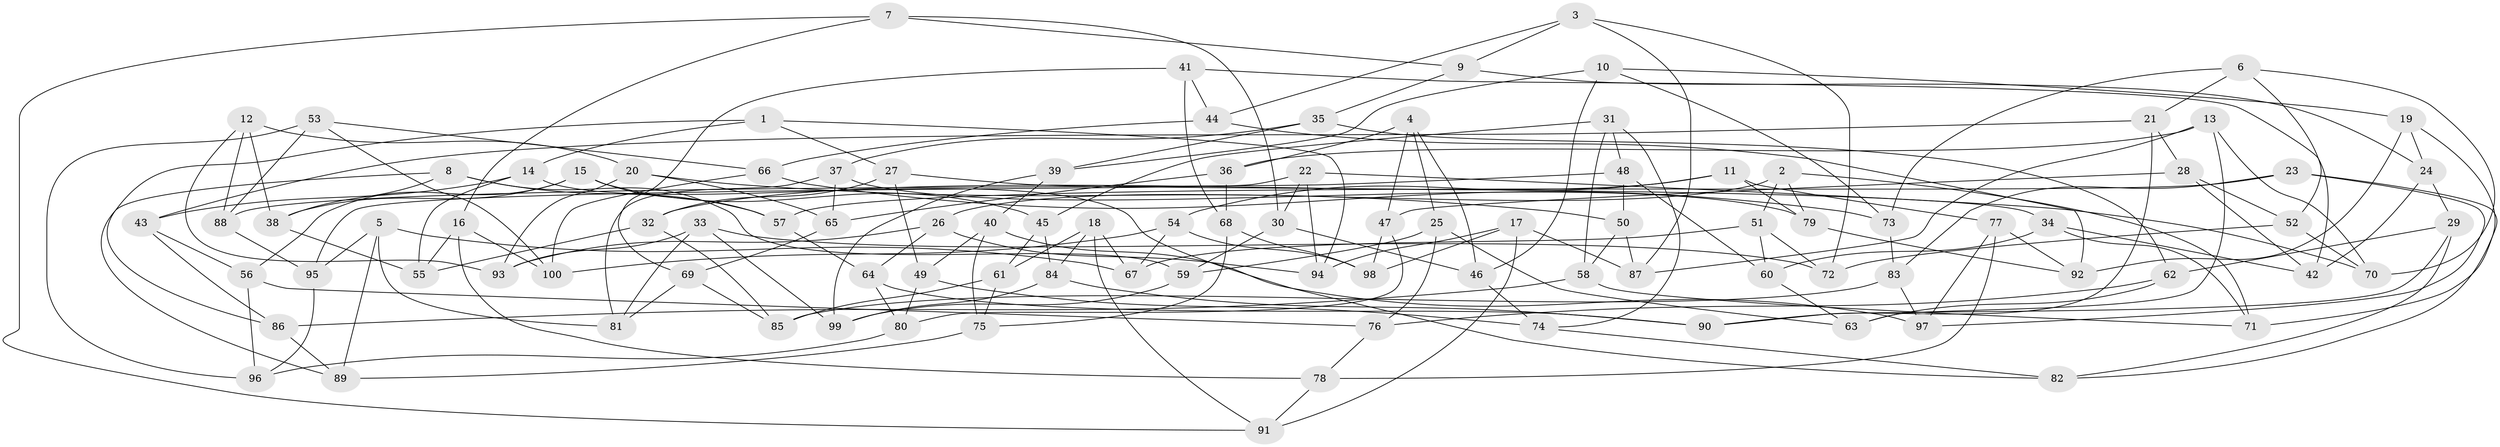 // Generated by graph-tools (version 1.1) at 2025/11/02/21/25 10:11:16]
// undirected, 100 vertices, 200 edges
graph export_dot {
graph [start="1"]
  node [color=gray90,style=filled];
  1;
  2;
  3;
  4;
  5;
  6;
  7;
  8;
  9;
  10;
  11;
  12;
  13;
  14;
  15;
  16;
  17;
  18;
  19;
  20;
  21;
  22;
  23;
  24;
  25;
  26;
  27;
  28;
  29;
  30;
  31;
  32;
  33;
  34;
  35;
  36;
  37;
  38;
  39;
  40;
  41;
  42;
  43;
  44;
  45;
  46;
  47;
  48;
  49;
  50;
  51;
  52;
  53;
  54;
  55;
  56;
  57;
  58;
  59;
  60;
  61;
  62;
  63;
  64;
  65;
  66;
  67;
  68;
  69;
  70;
  71;
  72;
  73;
  74;
  75;
  76;
  77;
  78;
  79;
  80;
  81;
  82;
  83;
  84;
  85;
  86;
  87;
  88;
  89;
  90;
  91;
  92;
  93;
  94;
  95;
  96;
  97;
  98;
  99;
  100;
  1 -- 86;
  1 -- 94;
  1 -- 27;
  1 -- 14;
  2 -- 26;
  2 -- 79;
  2 -- 71;
  2 -- 51;
  3 -- 72;
  3 -- 44;
  3 -- 87;
  3 -- 9;
  4 -- 47;
  4 -- 46;
  4 -- 36;
  4 -- 25;
  5 -- 81;
  5 -- 67;
  5 -- 95;
  5 -- 89;
  6 -- 21;
  6 -- 52;
  6 -- 73;
  6 -- 70;
  7 -- 9;
  7 -- 30;
  7 -- 16;
  7 -- 91;
  8 -- 59;
  8 -- 89;
  8 -- 57;
  8 -- 38;
  9 -- 35;
  9 -- 24;
  10 -- 39;
  10 -- 46;
  10 -- 19;
  10 -- 73;
  11 -- 77;
  11 -- 54;
  11 -- 79;
  11 -- 32;
  12 -- 93;
  12 -- 20;
  12 -- 38;
  12 -- 88;
  13 -- 36;
  13 -- 87;
  13 -- 70;
  13 -- 63;
  14 -- 55;
  14 -- 43;
  14 -- 82;
  15 -- 57;
  15 -- 56;
  15 -- 45;
  15 -- 38;
  16 -- 78;
  16 -- 100;
  16 -- 55;
  17 -- 91;
  17 -- 94;
  17 -- 87;
  17 -- 98;
  18 -- 61;
  18 -- 91;
  18 -- 67;
  18 -- 84;
  19 -- 24;
  19 -- 71;
  19 -- 92;
  20 -- 93;
  20 -- 65;
  20 -- 50;
  21 -- 43;
  21 -- 28;
  21 -- 90;
  22 -- 95;
  22 -- 70;
  22 -- 30;
  22 -- 94;
  23 -- 57;
  23 -- 82;
  23 -- 83;
  23 -- 97;
  24 -- 29;
  24 -- 42;
  25 -- 59;
  25 -- 76;
  25 -- 63;
  26 -- 93;
  26 -- 64;
  26 -- 94;
  27 -- 49;
  27 -- 34;
  27 -- 32;
  28 -- 52;
  28 -- 47;
  28 -- 42;
  29 -- 82;
  29 -- 90;
  29 -- 62;
  30 -- 59;
  30 -- 46;
  31 -- 45;
  31 -- 74;
  31 -- 58;
  31 -- 48;
  32 -- 85;
  32 -- 55;
  33 -- 93;
  33 -- 81;
  33 -- 99;
  33 -- 72;
  34 -- 60;
  34 -- 42;
  34 -- 71;
  35 -- 62;
  35 -- 39;
  35 -- 37;
  36 -- 68;
  36 -- 65;
  37 -- 81;
  37 -- 79;
  37 -- 65;
  38 -- 55;
  39 -- 40;
  39 -- 99;
  40 -- 49;
  40 -- 97;
  40 -- 75;
  41 -- 69;
  41 -- 68;
  41 -- 42;
  41 -- 44;
  43 -- 56;
  43 -- 86;
  44 -- 92;
  44 -- 66;
  45 -- 61;
  45 -- 84;
  46 -- 74;
  47 -- 98;
  47 -- 80;
  48 -- 50;
  48 -- 88;
  48 -- 60;
  49 -- 74;
  49 -- 80;
  50 -- 58;
  50 -- 87;
  51 -- 67;
  51 -- 72;
  51 -- 60;
  52 -- 72;
  52 -- 70;
  53 -- 96;
  53 -- 88;
  53 -- 100;
  53 -- 66;
  54 -- 67;
  54 -- 100;
  54 -- 98;
  56 -- 76;
  56 -- 96;
  57 -- 64;
  58 -- 86;
  58 -- 71;
  59 -- 99;
  60 -- 63;
  61 -- 75;
  61 -- 85;
  62 -- 76;
  62 -- 63;
  64 -- 80;
  64 -- 90;
  65 -- 69;
  66 -- 100;
  66 -- 73;
  68 -- 75;
  68 -- 98;
  69 -- 85;
  69 -- 81;
  73 -- 83;
  74 -- 82;
  75 -- 89;
  76 -- 78;
  77 -- 78;
  77 -- 97;
  77 -- 92;
  78 -- 91;
  79 -- 92;
  80 -- 96;
  83 -- 97;
  83 -- 85;
  84 -- 90;
  84 -- 99;
  86 -- 89;
  88 -- 95;
  95 -- 96;
}

